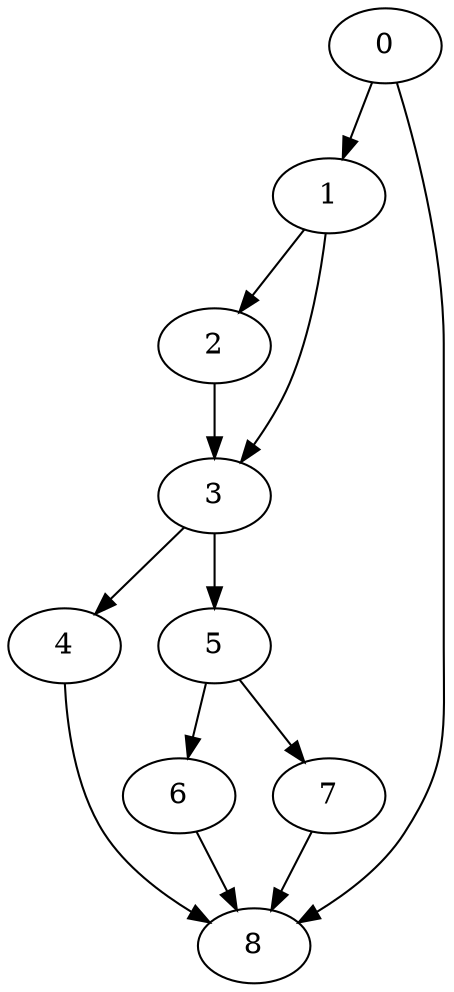 digraph {
	0
	1
	2
	3
	4
	5
	6
	7
	8
	0 -> 1
	1 -> 2
	3 -> 5
	5 -> 6
	5 -> 7
	1 -> 3
	2 -> 3
	3 -> 4
	0 -> 8
	4 -> 8
	6 -> 8
	7 -> 8
}

